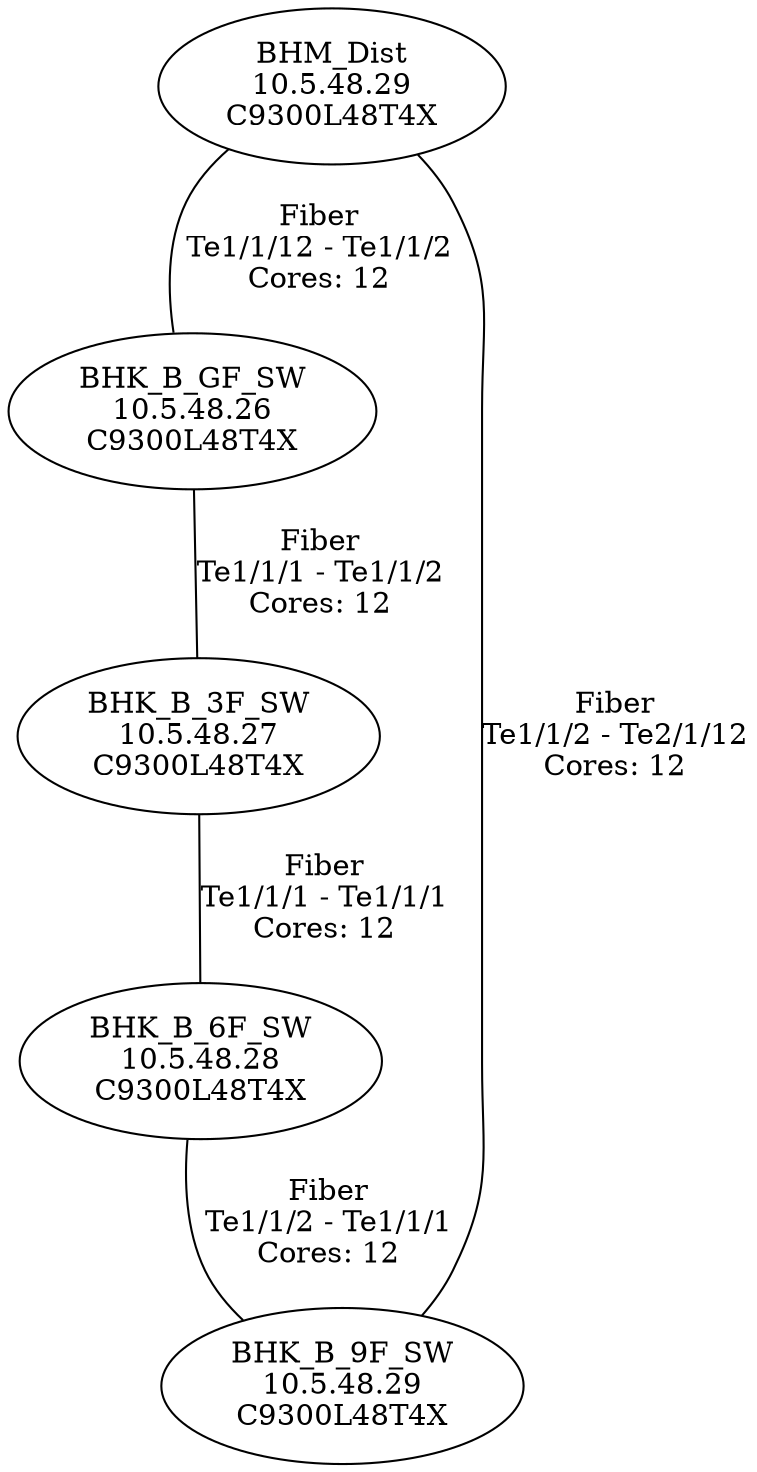 graph Network {
    BHM_Dist [label="BHM_Dist\n10.5.48.1\nC9300L48T4X"];
    BHK_B_GF_SW [label="BHK_B_GF_SW"];
    BHM_Dist -- BHK_B_GF_SW [label="Fiber\nTe1/1/12 - Te1/1/2\nCores: 12"];
    BHK_B_GF_SW [label="BHK_B_GF_SW\n10.5.48.26\nC9300L48T4X"];
    BHK_B_3F_SW [label="BHK_B_3F_SW"];
    BHK_B_GF_SW -- BHK_B_3F_SW [label="Fiber\nTe1/1/1 - Te1/1/2\nCores: 12"];
    BHK_B_3F_SW [label="BHK_B_3F_SW\n10.5.48.27\nC9300L48T4X"];
    BHK_B_6F_SW [label="BHK_B_6F_SW"];
    BHK_B_3F_SW -- BHK_B_6F_SW [label="Fiber\nTe1/1/1 - Te1/1/1\nCores: 12"];
    BHK_B_6F_SW [label="BHK_B_6F_SW\n10.5.48.28\nC9300L48T4X"];
    BHK_B_9F_SW [label="BHK_B_9F_SW"];
    BHK_B_6F_SW -- BHK_B_9F_SW [label="Fiber\nTe1/1/2 - Te1/1/1\nCores: 12"];
    BHK_B_9F_SW [label="BHK_B_9F_SW\n10.5.48.29\nC9300L48T4X"];
    BHM_Dist [label="BHM_Dist\n10.5.48.29\nC9300L48T4X"];
    BHK_B_9F_SW -- BHM_Dist [label="Fiber\nTe1/1/2 - Te2/1/12\nCores: 12"];
}
